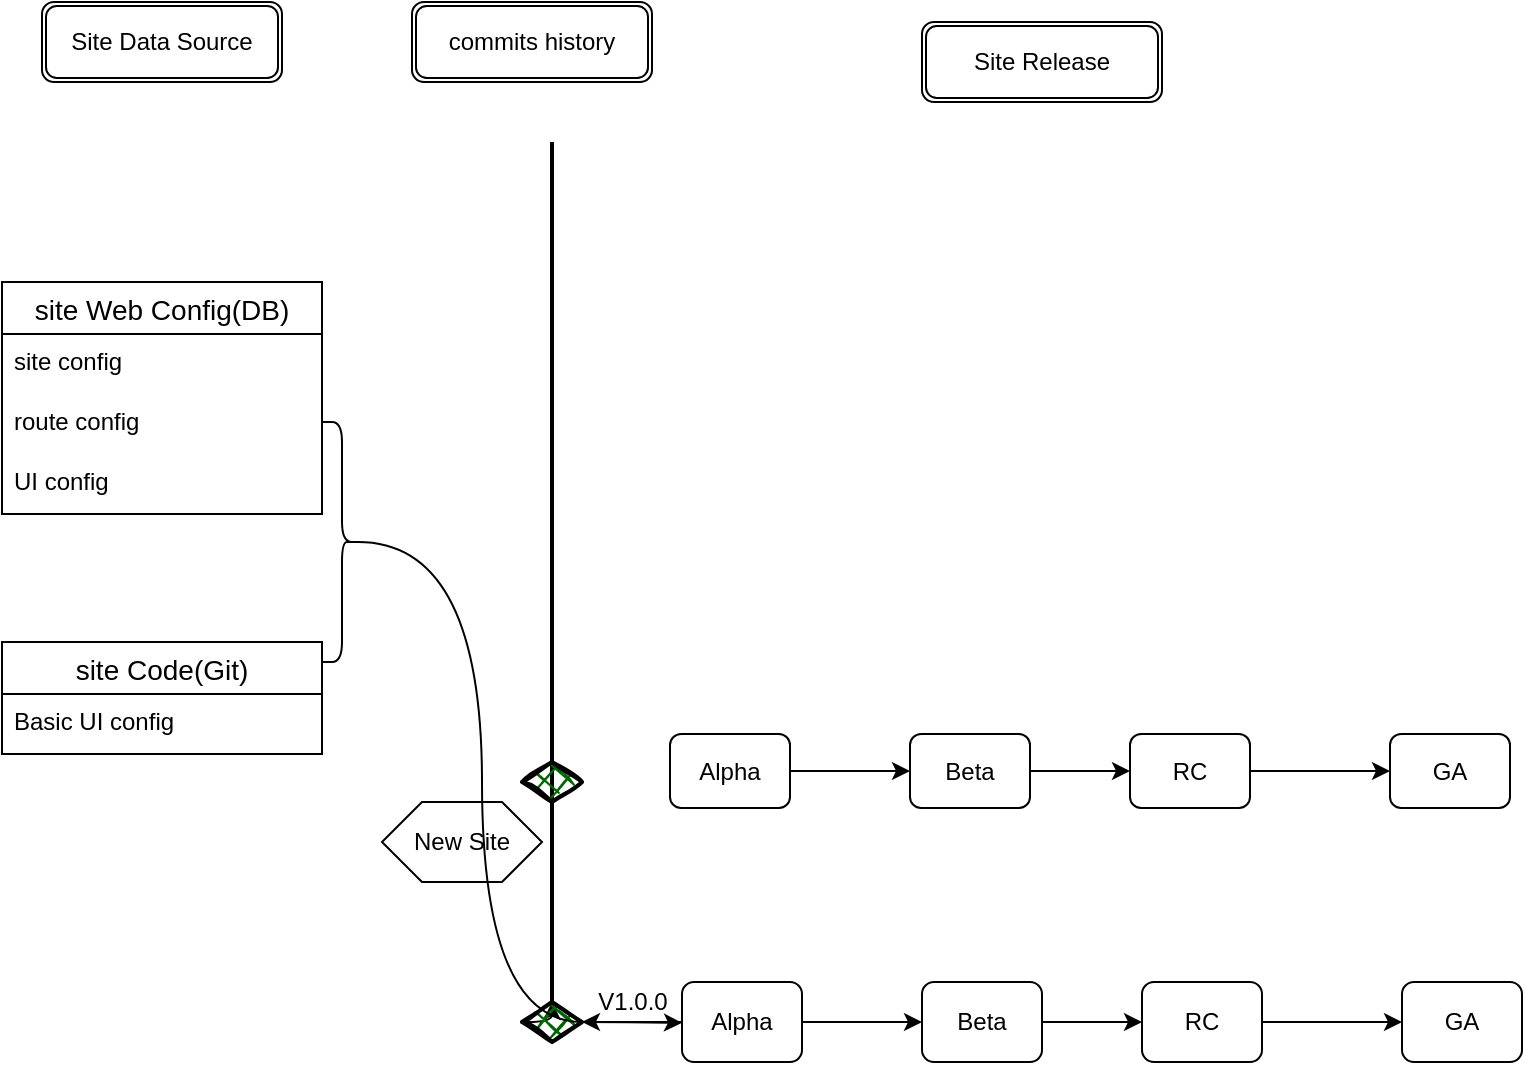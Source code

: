 <mxfile version="15.8.8" type="github">
  <diagram id="R2lEEEUBdFMjLlhIrx00" name="Page-1">
    <mxGraphModel dx="1483" dy="781" grid="1" gridSize="10" guides="1" tooltips="1" connect="1" arrows="1" fold="1" page="1" pageScale="1" pageWidth="850" pageHeight="1100" math="0" shadow="0" extFonts="Permanent Marker^https://fonts.googleapis.com/css?family=Permanent+Marker">
      <root>
        <mxCell id="0" />
        <mxCell id="1" parent="0" />
        <mxCell id="lT0vyQ4dc75wHIpq4xm1-1" value="" style="line;strokeWidth=2;direction=south;html=1;" vertex="1" parent="1">
          <mxGeometry x="290" y="200" width="10" height="430" as="geometry" />
        </mxCell>
        <mxCell id="lT0vyQ4dc75wHIpq4xm1-2" value="commits history" style="shape=ext;double=1;rounded=1;whiteSpace=wrap;html=1;" vertex="1" parent="1">
          <mxGeometry x="225" y="130" width="120" height="40" as="geometry" />
        </mxCell>
        <mxCell id="lT0vyQ4dc75wHIpq4xm1-19" value="site Web Config(DB)" style="swimlane;fontStyle=0;childLayout=stackLayout;horizontal=1;startSize=26;horizontalStack=0;resizeParent=1;resizeParentMax=0;resizeLast=0;collapsible=1;marginBottom=0;align=center;fontSize=14;" vertex="1" parent="1">
          <mxGeometry x="20" y="270" width="160" height="116" as="geometry" />
        </mxCell>
        <mxCell id="lT0vyQ4dc75wHIpq4xm1-20" value="site config" style="text;strokeColor=none;fillColor=none;spacingLeft=4;spacingRight=4;overflow=hidden;rotatable=0;points=[[0,0.5],[1,0.5]];portConstraint=eastwest;fontSize=12;" vertex="1" parent="lT0vyQ4dc75wHIpq4xm1-19">
          <mxGeometry y="26" width="160" height="30" as="geometry" />
        </mxCell>
        <mxCell id="lT0vyQ4dc75wHIpq4xm1-21" value="route config" style="text;strokeColor=none;fillColor=none;spacingLeft=4;spacingRight=4;overflow=hidden;rotatable=0;points=[[0,0.5],[1,0.5]];portConstraint=eastwest;fontSize=12;" vertex="1" parent="lT0vyQ4dc75wHIpq4xm1-19">
          <mxGeometry y="56" width="160" height="30" as="geometry" />
        </mxCell>
        <mxCell id="lT0vyQ4dc75wHIpq4xm1-22" value="UI config" style="text;strokeColor=none;fillColor=none;spacingLeft=4;spacingRight=4;overflow=hidden;rotatable=0;points=[[0,0.5],[1,0.5]];portConstraint=eastwest;fontSize=12;" vertex="1" parent="lT0vyQ4dc75wHIpq4xm1-19">
          <mxGeometry y="86" width="160" height="30" as="geometry" />
        </mxCell>
        <mxCell id="lT0vyQ4dc75wHIpq4xm1-28" value="site Code(Git)" style="swimlane;fontStyle=0;childLayout=stackLayout;horizontal=1;startSize=26;horizontalStack=0;resizeParent=1;resizeParentMax=0;resizeLast=0;collapsible=1;marginBottom=0;align=center;fontSize=14;" vertex="1" parent="1">
          <mxGeometry x="20" y="450" width="160" height="56" as="geometry" />
        </mxCell>
        <mxCell id="lT0vyQ4dc75wHIpq4xm1-30" value="Basic UI config" style="text;strokeColor=none;fillColor=none;spacingLeft=4;spacingRight=4;overflow=hidden;rotatable=0;points=[[0,0.5],[1,0.5]];portConstraint=eastwest;fontSize=12;" vertex="1" parent="lT0vyQ4dc75wHIpq4xm1-28">
          <mxGeometry y="26" width="160" height="30" as="geometry" />
        </mxCell>
        <mxCell id="lT0vyQ4dc75wHIpq4xm1-32" value="Site Release" style="shape=ext;double=1;rounded=1;whiteSpace=wrap;html=1;" vertex="1" parent="1">
          <mxGeometry x="480" y="140" width="120" height="40" as="geometry" />
        </mxCell>
        <mxCell id="lT0vyQ4dc75wHIpq4xm1-33" value="Site Data Source" style="shape=ext;double=1;rounded=1;whiteSpace=wrap;html=1;" vertex="1" parent="1">
          <mxGeometry x="40" y="130" width="120" height="40" as="geometry" />
        </mxCell>
        <mxCell id="lT0vyQ4dc75wHIpq4xm1-59" style="edgeStyle=orthogonalEdgeStyle;curved=1;rounded=0;orthogonalLoop=1;jettySize=auto;html=1;exitX=0.1;exitY=0.5;exitDx=0;exitDy=0;exitPerimeter=0;entryX=1;entryY=0.5;entryDx=0;entryDy=0;entryPerimeter=0;startArrow=none;" edge="1" parent="1" source="lT0vyQ4dc75wHIpq4xm1-35" target="lT0vyQ4dc75wHIpq4xm1-1">
          <mxGeometry relative="1" as="geometry" />
        </mxCell>
        <mxCell id="lT0vyQ4dc75wHIpq4xm1-43" value="" style="shape=curlyBracket;whiteSpace=wrap;html=1;rounded=1;flipH=1;" vertex="1" parent="1">
          <mxGeometry x="180" y="340" width="20" height="120" as="geometry" />
        </mxCell>
        <mxCell id="lT0vyQ4dc75wHIpq4xm1-45" value="New Site" style="shape=hexagon;perimeter=hexagonPerimeter2;whiteSpace=wrap;html=1;fixedSize=1;" vertex="1" parent="1">
          <mxGeometry x="210" y="530" width="80" height="40" as="geometry" />
        </mxCell>
        <mxCell id="lT0vyQ4dc75wHIpq4xm1-50" value="V1.0.0" style="text;html=1;align=center;verticalAlign=middle;resizable=0;points=[];autosize=1;strokeColor=none;fillColor=none;" vertex="1" parent="1">
          <mxGeometry x="310" y="620" width="50" height="20" as="geometry" />
        </mxCell>
        <mxCell id="lT0vyQ4dc75wHIpq4xm1-67" style="edgeStyle=orthogonalEdgeStyle;curved=1;rounded=0;orthogonalLoop=1;jettySize=auto;html=1;exitX=1;exitY=0.5;exitDx=0;exitDy=0;" edge="1" parent="1" source="lT0vyQ4dc75wHIpq4xm1-35">
          <mxGeometry relative="1" as="geometry">
            <mxPoint x="360" y="640.429" as="targetPoint" />
          </mxGeometry>
        </mxCell>
        <mxCell id="lT0vyQ4dc75wHIpq4xm1-35" value="" style="rhombus;whiteSpace=wrap;html=1;strokeWidth=2;fillWeight=-1;hachureGap=8;fillStyle=cross-hatch;fillColor=#006600;sketch=1;" vertex="1" parent="1">
          <mxGeometry x="280" y="630" width="30" height="20" as="geometry" />
        </mxCell>
        <mxCell id="lT0vyQ4dc75wHIpq4xm1-62" value="" style="edgeStyle=orthogonalEdgeStyle;curved=1;rounded=0;orthogonalLoop=1;jettySize=auto;html=1;exitX=0.1;exitY=0.5;exitDx=0;exitDy=0;exitPerimeter=0;entryX=1;entryY=0.5;entryDx=0;entryDy=0;entryPerimeter=0;endArrow=none;" edge="1" parent="1" source="lT0vyQ4dc75wHIpq4xm1-43" target="lT0vyQ4dc75wHIpq4xm1-35">
          <mxGeometry relative="1" as="geometry">
            <mxPoint x="198.0" y="400" as="sourcePoint" />
            <mxPoint x="295" y="630" as="targetPoint" />
            <Array as="points">
              <mxPoint x="260" y="400" />
              <mxPoint x="260" y="640" />
            </Array>
          </mxGeometry>
        </mxCell>
        <mxCell id="lT0vyQ4dc75wHIpq4xm1-74" value="" style="edgeStyle=orthogonalEdgeStyle;curved=1;rounded=0;orthogonalLoop=1;jettySize=auto;html=1;" edge="1" parent="1" source="lT0vyQ4dc75wHIpq4xm1-70" target="lT0vyQ4dc75wHIpq4xm1-35">
          <mxGeometry relative="1" as="geometry" />
        </mxCell>
        <mxCell id="lT0vyQ4dc75wHIpq4xm1-79" style="edgeStyle=orthogonalEdgeStyle;curved=1;rounded=0;orthogonalLoop=1;jettySize=auto;html=1;exitX=1;exitY=0.5;exitDx=0;exitDy=0;entryX=0;entryY=0.5;entryDx=0;entryDy=0;" edge="1" parent="1" source="lT0vyQ4dc75wHIpq4xm1-70" target="lT0vyQ4dc75wHIpq4xm1-75">
          <mxGeometry relative="1" as="geometry" />
        </mxCell>
        <mxCell id="lT0vyQ4dc75wHIpq4xm1-70" value="Alpha" style="rounded=1;whiteSpace=wrap;html=1;" vertex="1" parent="1">
          <mxGeometry x="360" y="620" width="60" height="40" as="geometry" />
        </mxCell>
        <mxCell id="lT0vyQ4dc75wHIpq4xm1-80" style="edgeStyle=orthogonalEdgeStyle;curved=1;rounded=0;orthogonalLoop=1;jettySize=auto;html=1;exitX=1;exitY=0.5;exitDx=0;exitDy=0;entryX=0;entryY=0.5;entryDx=0;entryDy=0;" edge="1" parent="1" source="lT0vyQ4dc75wHIpq4xm1-75" target="lT0vyQ4dc75wHIpq4xm1-76">
          <mxGeometry relative="1" as="geometry" />
        </mxCell>
        <mxCell id="lT0vyQ4dc75wHIpq4xm1-75" value="Beta" style="rounded=1;whiteSpace=wrap;html=1;" vertex="1" parent="1">
          <mxGeometry x="480" y="620" width="60" height="40" as="geometry" />
        </mxCell>
        <mxCell id="lT0vyQ4dc75wHIpq4xm1-81" style="edgeStyle=orthogonalEdgeStyle;curved=1;rounded=0;orthogonalLoop=1;jettySize=auto;html=1;exitX=1;exitY=0.5;exitDx=0;exitDy=0;entryX=0;entryY=0.5;entryDx=0;entryDy=0;" edge="1" parent="1" source="lT0vyQ4dc75wHIpq4xm1-76" target="lT0vyQ4dc75wHIpq4xm1-77">
          <mxGeometry relative="1" as="geometry" />
        </mxCell>
        <mxCell id="lT0vyQ4dc75wHIpq4xm1-76" value="RC" style="rounded=1;whiteSpace=wrap;html=1;" vertex="1" parent="1">
          <mxGeometry x="590" y="620" width="60" height="40" as="geometry" />
        </mxCell>
        <mxCell id="lT0vyQ4dc75wHIpq4xm1-77" value="GA" style="rounded=1;whiteSpace=wrap;html=1;" vertex="1" parent="1">
          <mxGeometry x="720" y="620" width="60" height="40" as="geometry" />
        </mxCell>
        <mxCell id="lT0vyQ4dc75wHIpq4xm1-82" value="" style="rhombus;whiteSpace=wrap;html=1;strokeWidth=2;fillWeight=-1;hachureGap=8;fillStyle=cross-hatch;fillColor=#006600;sketch=1;" vertex="1" parent="1">
          <mxGeometry x="280" y="510" width="30" height="20" as="geometry" />
        </mxCell>
        <mxCell id="lT0vyQ4dc75wHIpq4xm1-92" style="edgeStyle=orthogonalEdgeStyle;curved=1;rounded=0;orthogonalLoop=1;jettySize=auto;html=1;exitX=1;exitY=0.5;exitDx=0;exitDy=0;entryX=0;entryY=0.5;entryDx=0;entryDy=0;" edge="1" parent="1" source="lT0vyQ4dc75wHIpq4xm1-93" target="lT0vyQ4dc75wHIpq4xm1-95">
          <mxGeometry relative="1" as="geometry" />
        </mxCell>
        <mxCell id="lT0vyQ4dc75wHIpq4xm1-93" value="Alpha" style="rounded=1;whiteSpace=wrap;html=1;" vertex="1" parent="1">
          <mxGeometry x="354" y="496" width="60" height="37" as="geometry" />
        </mxCell>
        <mxCell id="lT0vyQ4dc75wHIpq4xm1-94" style="edgeStyle=orthogonalEdgeStyle;curved=1;rounded=0;orthogonalLoop=1;jettySize=auto;html=1;exitX=1;exitY=0.5;exitDx=0;exitDy=0;entryX=0;entryY=0.5;entryDx=0;entryDy=0;" edge="1" parent="1" source="lT0vyQ4dc75wHIpq4xm1-95" target="lT0vyQ4dc75wHIpq4xm1-97">
          <mxGeometry relative="1" as="geometry" />
        </mxCell>
        <mxCell id="lT0vyQ4dc75wHIpq4xm1-95" value="Beta" style="rounded=1;whiteSpace=wrap;html=1;" vertex="1" parent="1">
          <mxGeometry x="474" y="496" width="60" height="37" as="geometry" />
        </mxCell>
        <mxCell id="lT0vyQ4dc75wHIpq4xm1-96" style="edgeStyle=orthogonalEdgeStyle;curved=1;rounded=0;orthogonalLoop=1;jettySize=auto;html=1;exitX=1;exitY=0.5;exitDx=0;exitDy=0;entryX=0;entryY=0.5;entryDx=0;entryDy=0;" edge="1" parent="1" source="lT0vyQ4dc75wHIpq4xm1-97" target="lT0vyQ4dc75wHIpq4xm1-98">
          <mxGeometry relative="1" as="geometry" />
        </mxCell>
        <mxCell id="lT0vyQ4dc75wHIpq4xm1-97" value="RC" style="rounded=1;whiteSpace=wrap;html=1;" vertex="1" parent="1">
          <mxGeometry x="584" y="496" width="60" height="37" as="geometry" />
        </mxCell>
        <mxCell id="lT0vyQ4dc75wHIpq4xm1-98" value="GA" style="rounded=1;whiteSpace=wrap;html=1;" vertex="1" parent="1">
          <mxGeometry x="714" y="496" width="60" height="37" as="geometry" />
        </mxCell>
      </root>
    </mxGraphModel>
  </diagram>
</mxfile>
